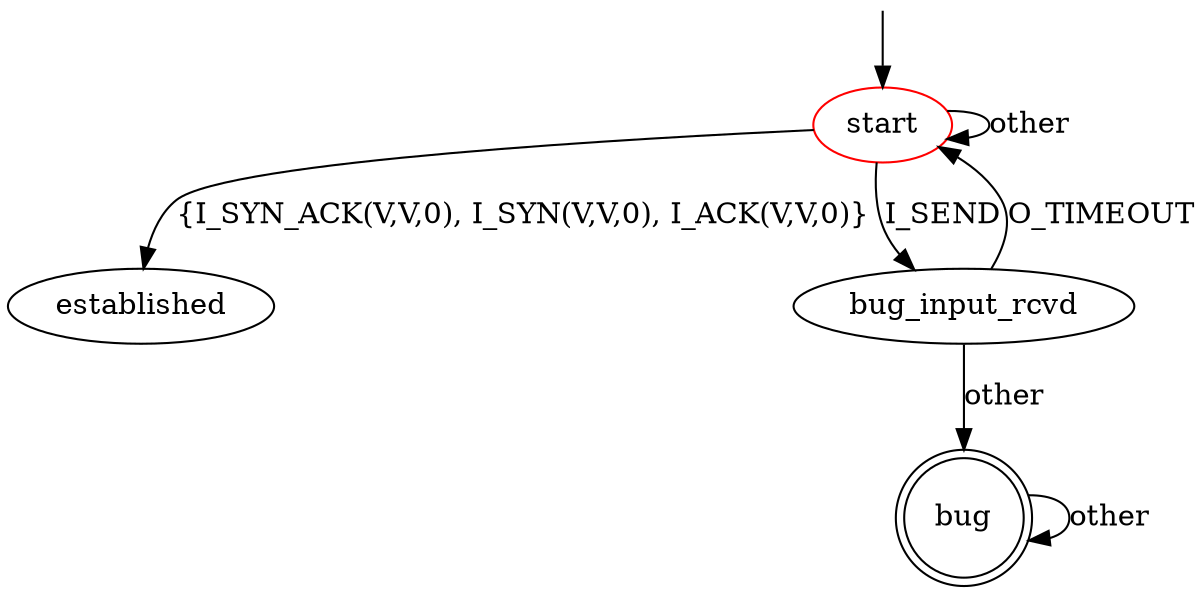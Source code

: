 digraph G {
label=""
start [color="red"]
bug [shape="doublecircle"]

start -> established [label="{I_SYN_ACK(V,V,0), I_SYN(V,V,0), I_ACK(V,V,0)}"]
start -> start [label="other"]
start -> bug_input_rcvd [label="I_SEND"]
bug_input_rcvd -> start [label="O_TIMEOUT"]
bug_input_rcvd -> bug [label="other"]

bug -> bug [label="other"]

__start0 [label="" shape="none" width="0" height="0"];
__start0 -> start;
}

